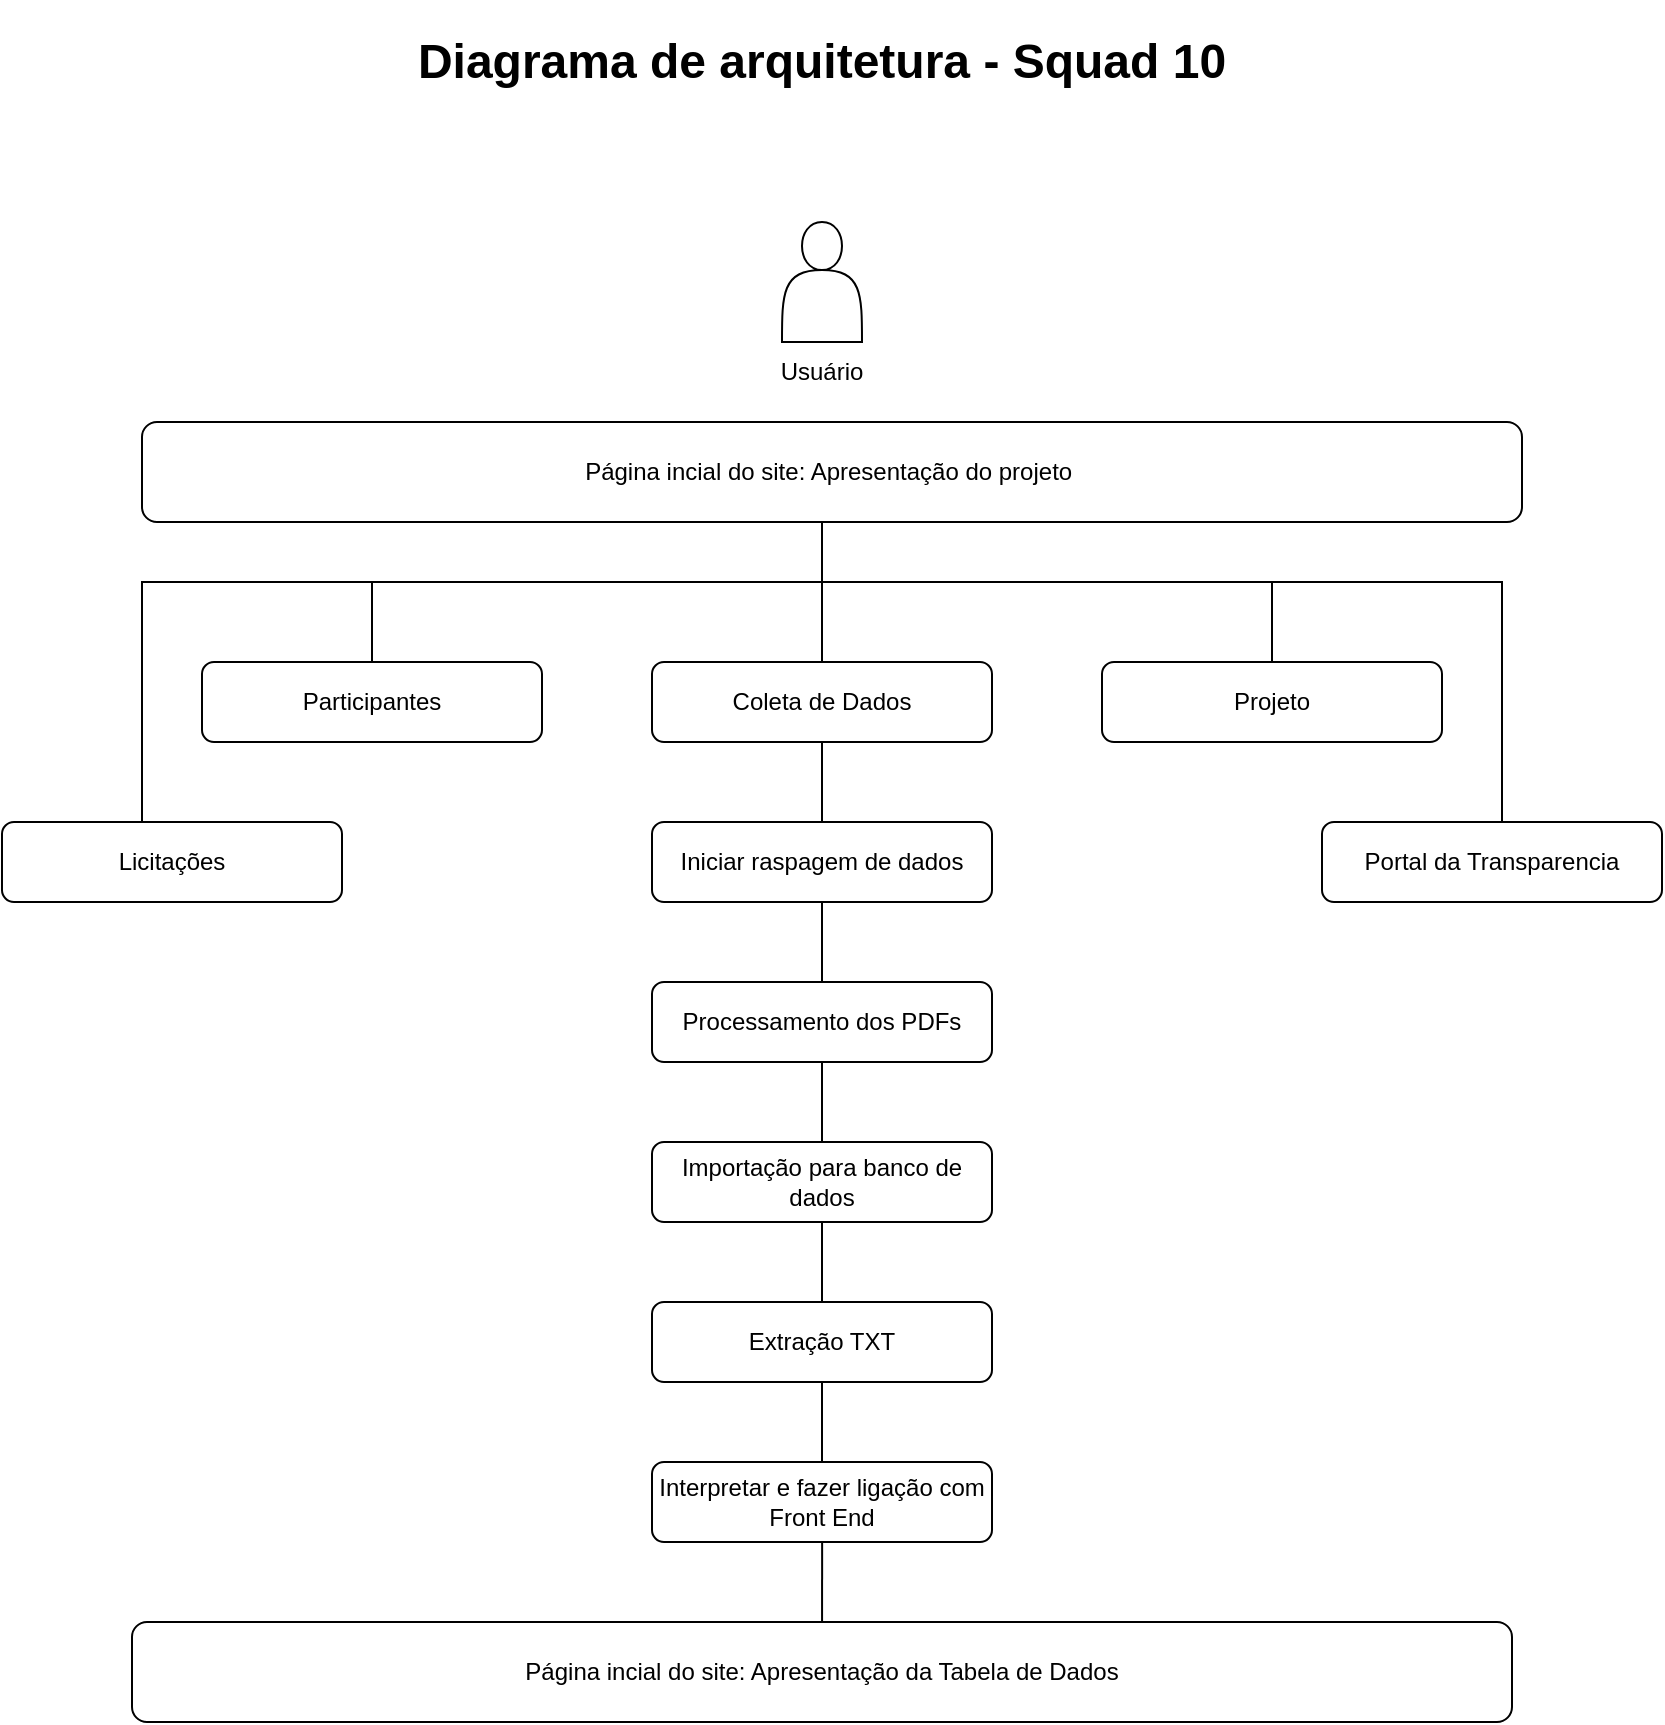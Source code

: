 <mxfile version="22.0.4" type="device">
  <diagram id="kgpKYQtTHZ0yAKxKKP6v" name="Page-1">
    <mxGraphModel dx="1626" dy="793" grid="1" gridSize="10" guides="1" tooltips="1" connect="1" arrows="1" fold="1" page="1" pageScale="1" pageWidth="850" pageHeight="1100" math="0" shadow="0">
      <root>
        <mxCell id="0" />
        <mxCell id="1" parent="0" />
        <mxCell id="VAA3NsFkonueWu62Fr-n-1" value="" style="shape=actor;whiteSpace=wrap;html=1;" parent="1" vertex="1">
          <mxGeometry x="400" y="140" width="40" height="60" as="geometry" />
        </mxCell>
        <mxCell id="VAA3NsFkonueWu62Fr-n-2" value="&lt;h1&gt;&lt;b&gt;Diagrama de arquitetura - Squad 10&lt;/b&gt;&lt;/h1&gt;" style="text;html=1;strokeColor=none;fillColor=none;align=center;verticalAlign=middle;whiteSpace=wrap;rounded=0;" parent="1" vertex="1">
          <mxGeometry x="60" y="40" width="720" height="40" as="geometry" />
        </mxCell>
        <mxCell id="VAA3NsFkonueWu62Fr-n-3" value="Usuário" style="text;html=1;strokeColor=none;fillColor=none;align=center;verticalAlign=middle;whiteSpace=wrap;rounded=0;" parent="1" vertex="1">
          <mxGeometry x="390" y="200" width="60" height="30" as="geometry" />
        </mxCell>
        <mxCell id="VAA3NsFkonueWu62Fr-n-4" value="Página incial do site: Apresentação do projeto&amp;nbsp;" style="rounded=1;whiteSpace=wrap;html=1;" parent="1" vertex="1">
          <mxGeometry x="80" y="240" width="690" height="50" as="geometry" />
        </mxCell>
        <mxCell id="VAA3NsFkonueWu62Fr-n-7" value="Coleta de Dados" style="rounded=1;whiteSpace=wrap;html=1;" parent="1" vertex="1">
          <mxGeometry x="335" y="360" width="170" height="40" as="geometry" />
        </mxCell>
        <mxCell id="VAA3NsFkonueWu62Fr-n-8" value="Participantes" style="rounded=1;whiteSpace=wrap;html=1;" parent="1" vertex="1">
          <mxGeometry x="110" y="360" width="170" height="40" as="geometry" />
        </mxCell>
        <mxCell id="VAA3NsFkonueWu62Fr-n-9" value="Projeto" style="rounded=1;whiteSpace=wrap;html=1;" parent="1" vertex="1">
          <mxGeometry x="560" y="360" width="170" height="40" as="geometry" />
        </mxCell>
        <mxCell id="VAA3NsFkonueWu62Fr-n-12" value="" style="endArrow=none;html=1;rounded=0;" parent="1" source="VAA3NsFkonueWu62Fr-n-7" edge="1">
          <mxGeometry width="50" height="50" relative="1" as="geometry">
            <mxPoint x="360" y="340" as="sourcePoint" />
            <mxPoint x="420" y="290" as="targetPoint" />
          </mxGeometry>
        </mxCell>
        <mxCell id="VAA3NsFkonueWu62Fr-n-13" value="" style="endArrow=none;html=1;rounded=0;exitX=0.5;exitY=0;exitDx=0;exitDy=0;" parent="1" source="VAA3NsFkonueWu62Fr-n-8" edge="1">
          <mxGeometry width="50" height="50" relative="1" as="geometry">
            <mxPoint x="360" y="340" as="sourcePoint" />
            <mxPoint x="420" y="320" as="targetPoint" />
            <Array as="points">
              <mxPoint x="195" y="320" />
            </Array>
          </mxGeometry>
        </mxCell>
        <mxCell id="VAA3NsFkonueWu62Fr-n-14" value="" style="endArrow=none;html=1;rounded=0;exitX=0.5;exitY=0;exitDx=0;exitDy=0;" parent="1" source="VAA3NsFkonueWu62Fr-n-9" edge="1">
          <mxGeometry width="50" height="50" relative="1" as="geometry">
            <mxPoint x="360" y="340" as="sourcePoint" />
            <mxPoint x="420" y="320" as="targetPoint" />
            <Array as="points">
              <mxPoint x="645" y="320" />
            </Array>
          </mxGeometry>
        </mxCell>
        <mxCell id="VAA3NsFkonueWu62Fr-n-16" value="Portal da Transparencia" style="rounded=1;whiteSpace=wrap;html=1;" parent="1" vertex="1">
          <mxGeometry x="670" y="440" width="170" height="40" as="geometry" />
        </mxCell>
        <mxCell id="VAA3NsFkonueWu62Fr-n-17" value="" style="endArrow=none;html=1;rounded=0;" parent="1" edge="1">
          <mxGeometry width="50" height="50" relative="1" as="geometry">
            <mxPoint x="760" y="440" as="sourcePoint" />
            <mxPoint x="645" y="320" as="targetPoint" />
            <Array as="points">
              <mxPoint x="760" y="320" />
            </Array>
          </mxGeometry>
        </mxCell>
        <mxCell id="VAA3NsFkonueWu62Fr-n-20" value="" style="endArrow=none;html=1;rounded=0;entryX=0.5;entryY=1;entryDx=0;entryDy=0;" parent="1" target="VAA3NsFkonueWu62Fr-n-7" edge="1">
          <mxGeometry width="50" height="50" relative="1" as="geometry">
            <mxPoint x="420" y="440" as="sourcePoint" />
            <mxPoint x="410" y="530" as="targetPoint" />
          </mxGeometry>
        </mxCell>
        <mxCell id="VAA3NsFkonueWu62Fr-n-21" value="" style="endArrow=none;html=1;rounded=0;entryX=0.5;entryY=1;entryDx=0;entryDy=0;exitX=0.5;exitY=0;exitDx=0;exitDy=0;" parent="1" edge="1">
          <mxGeometry width="50" height="50" relative="1" as="geometry">
            <mxPoint x="420" y="520" as="sourcePoint" />
            <mxPoint x="420" y="480" as="targetPoint" />
          </mxGeometry>
        </mxCell>
        <mxCell id="VAA3NsFkonueWu62Fr-n-25" value="Iniciar raspagem de dados&lt;br&gt;" style="rounded=1;whiteSpace=wrap;html=1;" parent="1" vertex="1">
          <mxGeometry x="335" y="440" width="170" height="40" as="geometry" />
        </mxCell>
        <mxCell id="VAA3NsFkonueWu62Fr-n-27" value="Processamento dos PDFs" style="rounded=1;whiteSpace=wrap;html=1;" parent="1" vertex="1">
          <mxGeometry x="335" y="520" width="170" height="40" as="geometry" />
        </mxCell>
        <mxCell id="VAA3NsFkonueWu62Fr-n-28" value="" style="endArrow=none;html=1;rounded=0;exitX=0.5;exitY=0;exitDx=0;exitDy=0;entryX=0.5;entryY=1;entryDx=0;entryDy=0;" parent="1" source="VAA3NsFkonueWu62Fr-n-27" target="VAA3NsFkonueWu62Fr-n-25" edge="1">
          <mxGeometry width="50" height="50" relative="1" as="geometry">
            <mxPoint x="360" y="580" as="sourcePoint" />
            <mxPoint x="410" y="530" as="targetPoint" />
          </mxGeometry>
        </mxCell>
        <mxCell id="VAA3NsFkonueWu62Fr-n-30" value="" style="endArrow=none;html=1;rounded=0;entryX=0.5;entryY=1;entryDx=0;entryDy=0;" parent="1" source="BUYxBaNJKupuSsOnWEb6-1" target="VAA3NsFkonueWu62Fr-n-27" edge="1">
          <mxGeometry width="50" height="50" relative="1" as="geometry">
            <mxPoint x="420" y="760" as="sourcePoint" />
            <mxPoint x="410" y="530" as="targetPoint" />
          </mxGeometry>
        </mxCell>
        <mxCell id="VAA3NsFkonueWu62Fr-n-32" value="Página incial do site: Apresentação da Tabela de Dados" style="rounded=1;whiteSpace=wrap;html=1;" parent="1" vertex="1">
          <mxGeometry x="75" y="840" width="690" height="50" as="geometry" />
        </mxCell>
        <mxCell id="VAA3NsFkonueWu62Fr-n-34" value="" style="endArrow=none;html=1;rounded=0;entryX=0.471;entryY=1;entryDx=0;entryDy=0;entryPerimeter=0;" parent="1" source="VAA3NsFkonueWu62Fr-n-32" edge="1">
          <mxGeometry width="50" height="50" relative="1" as="geometry">
            <mxPoint x="360" y="700" as="sourcePoint" />
            <mxPoint x="420.07" y="800" as="targetPoint" />
          </mxGeometry>
        </mxCell>
        <mxCell id="BUYxBaNJKupuSsOnWEb6-2" value="" style="endArrow=none;html=1;rounded=0;entryX=0.5;entryY=1;entryDx=0;entryDy=0;" parent="1" target="BUYxBaNJKupuSsOnWEb6-1" edge="1">
          <mxGeometry width="50" height="50" relative="1" as="geometry">
            <mxPoint x="420" y="760" as="sourcePoint" />
            <mxPoint x="420" y="560" as="targetPoint" />
          </mxGeometry>
        </mxCell>
        <mxCell id="BUYxBaNJKupuSsOnWEb6-1" value="Importação para banco de dados" style="rounded=1;whiteSpace=wrap;html=1;" parent="1" vertex="1">
          <mxGeometry x="335" y="600" width="170" height="40" as="geometry" />
        </mxCell>
        <mxCell id="BUYxBaNJKupuSsOnWEb6-3" value="Extração TXT" style="rounded=1;whiteSpace=wrap;html=1;" parent="1" vertex="1">
          <mxGeometry x="335" y="680" width="170" height="40" as="geometry" />
        </mxCell>
        <mxCell id="BUYxBaNJKupuSsOnWEb6-4" value="Interpretar e fazer ligação com Front End" style="rounded=1;whiteSpace=wrap;html=1;" parent="1" vertex="1">
          <mxGeometry x="335" y="760" width="170" height="40" as="geometry" />
        </mxCell>
        <mxCell id="ol26ZVbQNBX8J6su2W50-1" value="" style="endArrow=none;html=1;rounded=0;" parent="1" edge="1">
          <mxGeometry width="50" height="50" relative="1" as="geometry">
            <mxPoint x="80" y="440" as="sourcePoint" />
            <mxPoint x="200" y="320" as="targetPoint" />
            <Array as="points">
              <mxPoint x="80" y="320" />
            </Array>
          </mxGeometry>
        </mxCell>
        <mxCell id="ol26ZVbQNBX8J6su2W50-2" value="Licitações" style="rounded=1;whiteSpace=wrap;html=1;" parent="1" vertex="1">
          <mxGeometry x="10" y="440" width="170" height="40" as="geometry" />
        </mxCell>
      </root>
    </mxGraphModel>
  </diagram>
</mxfile>
